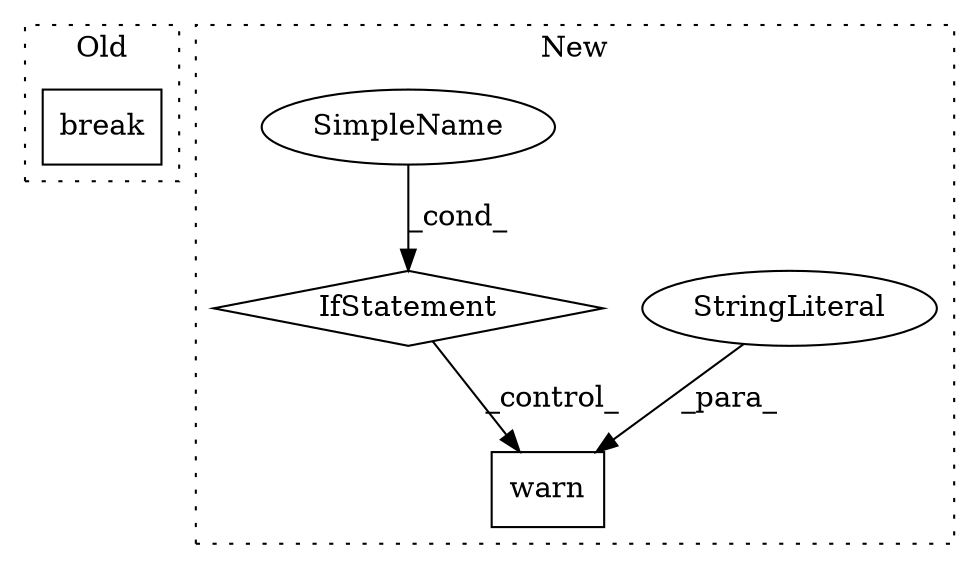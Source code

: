 digraph G {
subgraph cluster0 {
1 [label="break" a="10" s="3305" l="6" shape="box"];
label = "Old";
style="dotted";
}
subgraph cluster1 {
2 [label="warn" a="32" s="2433,2515" l="5,1" shape="box"];
3 [label="StringLiteral" a="45" s="2494" l="21" shape="ellipse"];
4 [label="IfStatement" a="25" s="2357,2412" l="12,2" shape="diamond"];
5 [label="SimpleName" a="42" s="" l="" shape="ellipse"];
label = "New";
style="dotted";
}
3 -> 2 [label="_para_"];
4 -> 2 [label="_control_"];
5 -> 4 [label="_cond_"];
}